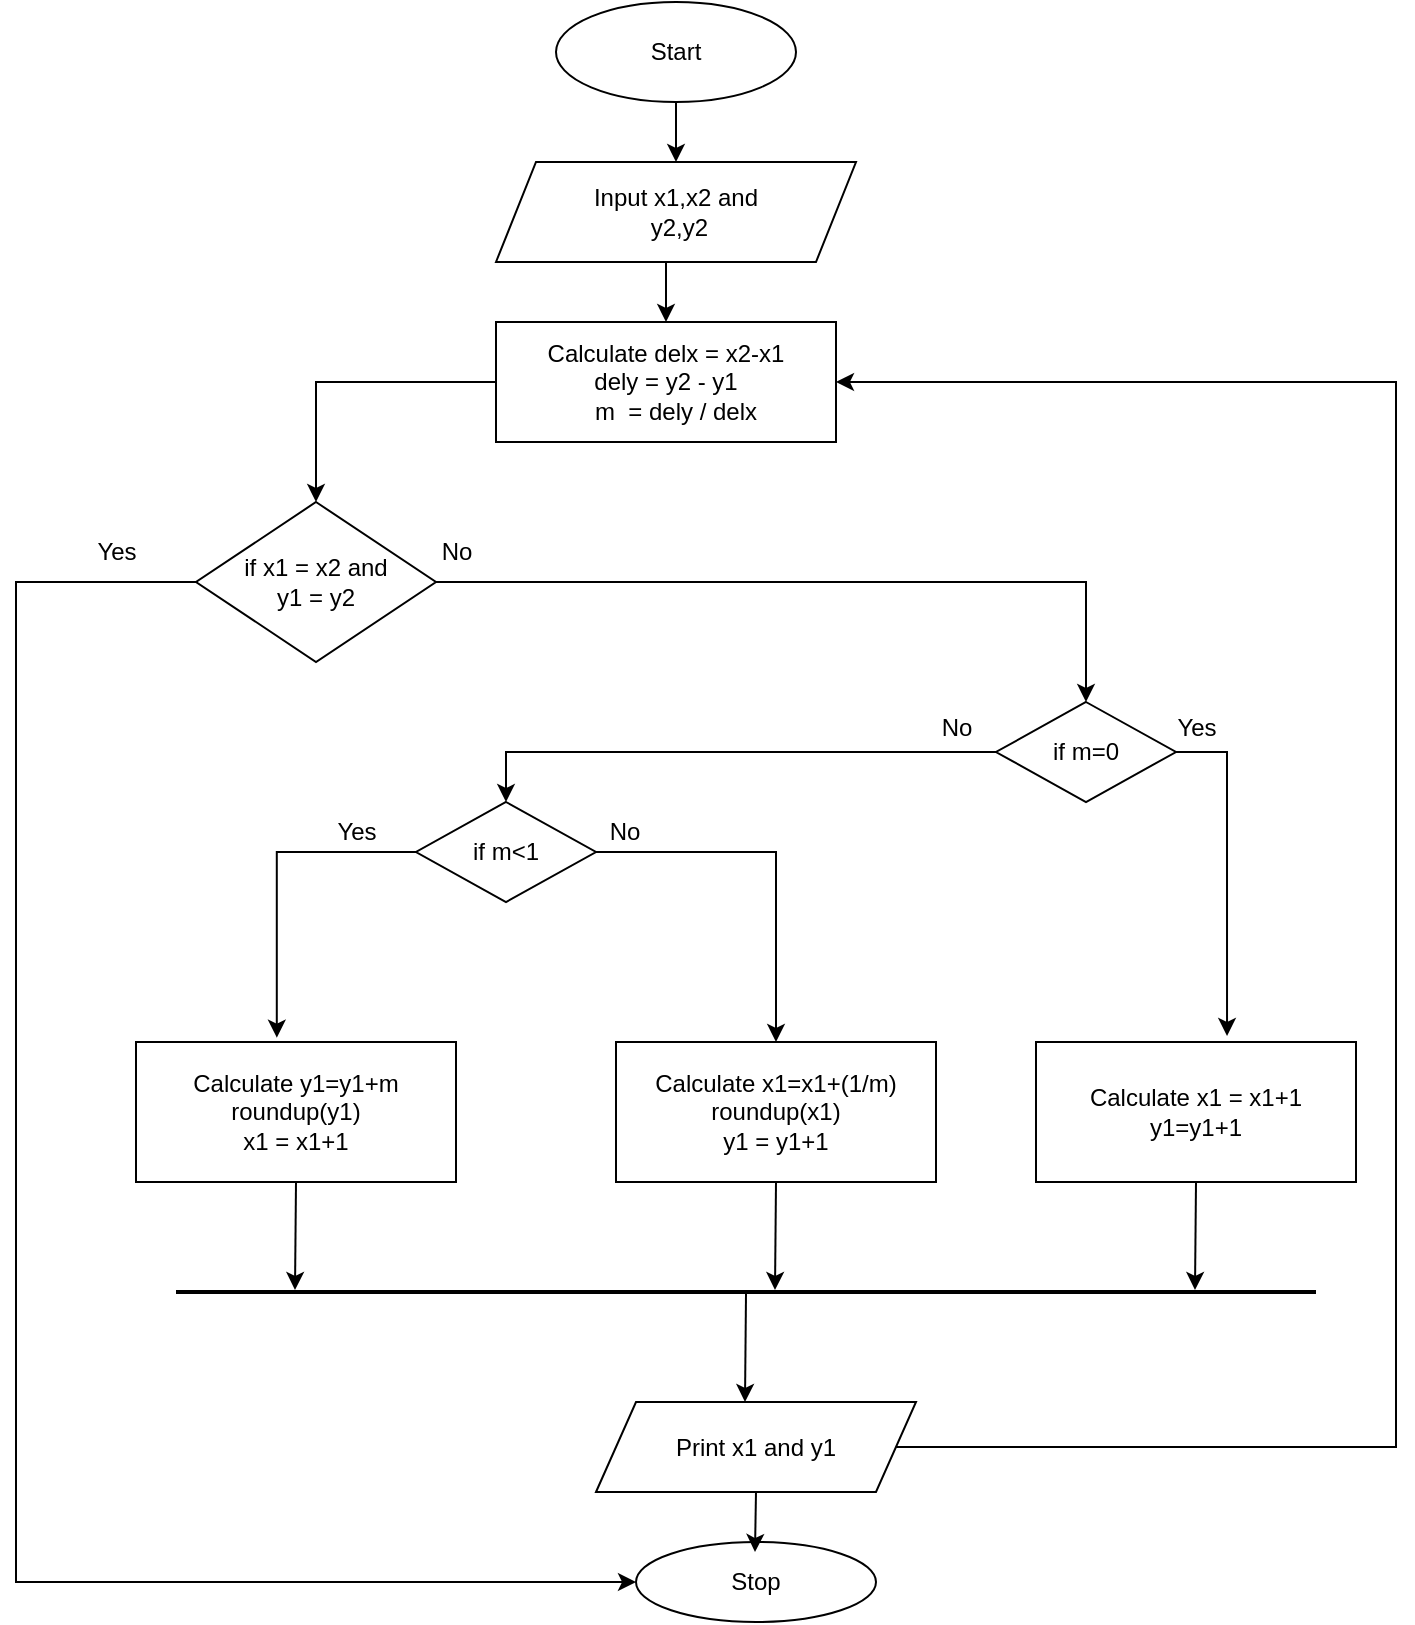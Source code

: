 <mxfile version="21.6.6" type="github">
  <diagram name="Page-1" id="L4ovfIRDPq5DebzTR7uJ">
    <mxGraphModel dx="1050" dy="574" grid="0" gridSize="10" guides="1" tooltips="1" connect="1" arrows="1" fold="1" page="1" pageScale="1" pageWidth="827" pageHeight="1169" math="0" shadow="0">
      <root>
        <mxCell id="0" />
        <mxCell id="1" parent="0" />
        <mxCell id="X6nYdE7OqTvhrhTpusn--13" style="edgeStyle=orthogonalEdgeStyle;rounded=0;orthogonalLoop=1;jettySize=auto;html=1;entryX=0.5;entryY=0;entryDx=0;entryDy=0;" parent="1" source="X6nYdE7OqTvhrhTpusn--1" target="X6nYdE7OqTvhrhTpusn--2" edge="1">
          <mxGeometry relative="1" as="geometry" />
        </mxCell>
        <mxCell id="X6nYdE7OqTvhrhTpusn--1" value="Start" style="ellipse;whiteSpace=wrap;html=1;" parent="1" vertex="1">
          <mxGeometry x="360" y="80" width="120" height="50" as="geometry" />
        </mxCell>
        <mxCell id="X6nYdE7OqTvhrhTpusn--14" style="edgeStyle=orthogonalEdgeStyle;rounded=0;orthogonalLoop=1;jettySize=auto;html=1;exitX=0.5;exitY=1;exitDx=0;exitDy=0;entryX=0.5;entryY=0;entryDx=0;entryDy=0;" parent="1" source="X6nYdE7OqTvhrhTpusn--2" target="X6nYdE7OqTvhrhTpusn--3" edge="1">
          <mxGeometry relative="1" as="geometry" />
        </mxCell>
        <mxCell id="X6nYdE7OqTvhrhTpusn--2" value="Input x1,x2&amp;nbsp;and&lt;br&gt;&amp;nbsp;y2,y2" style="shape=parallelogram;perimeter=parallelogramPerimeter;whiteSpace=wrap;html=1;fixedSize=1;" parent="1" vertex="1">
          <mxGeometry x="330" y="160" width="180" height="50" as="geometry" />
        </mxCell>
        <mxCell id="X6nYdE7OqTvhrhTpusn--15" style="edgeStyle=orthogonalEdgeStyle;rounded=0;orthogonalLoop=1;jettySize=auto;html=1;entryX=0.5;entryY=0;entryDx=0;entryDy=0;" parent="1" source="X6nYdE7OqTvhrhTpusn--3" target="X6nYdE7OqTvhrhTpusn--4" edge="1">
          <mxGeometry relative="1" as="geometry" />
        </mxCell>
        <mxCell id="X6nYdE7OqTvhrhTpusn--3" value="Calculate delx = x2-x1&lt;br&gt;dely = y2 - y1&lt;br&gt;&amp;nbsp; &amp;nbsp;m&amp;nbsp; = dely / delx" style="rounded=0;whiteSpace=wrap;html=1;" parent="1" vertex="1">
          <mxGeometry x="330" y="240" width="170" height="60" as="geometry" />
        </mxCell>
        <mxCell id="X6nYdE7OqTvhrhTpusn--16" style="edgeStyle=orthogonalEdgeStyle;rounded=0;orthogonalLoop=1;jettySize=auto;html=1;entryX=0.5;entryY=0;entryDx=0;entryDy=0;" parent="1" source="X6nYdE7OqTvhrhTpusn--4" target="X6nYdE7OqTvhrhTpusn--5" edge="1">
          <mxGeometry relative="1" as="geometry" />
        </mxCell>
        <mxCell id="X6nYdE7OqTvhrhTpusn--31" style="edgeStyle=orthogonalEdgeStyle;rounded=0;orthogonalLoop=1;jettySize=auto;html=1;entryX=0;entryY=0.5;entryDx=0;entryDy=0;" parent="1" source="X6nYdE7OqTvhrhTpusn--4" target="X6nYdE7OqTvhrhTpusn--12" edge="1">
          <mxGeometry relative="1" as="geometry">
            <Array as="points">
              <mxPoint x="90" y="370" />
              <mxPoint x="90" y="870" />
            </Array>
          </mxGeometry>
        </mxCell>
        <mxCell id="X6nYdE7OqTvhrhTpusn--4" value="if x1 = x2 and&lt;br&gt;y1 = y2" style="rhombus;whiteSpace=wrap;html=1;" parent="1" vertex="1">
          <mxGeometry x="180" y="330" width="120" height="80" as="geometry" />
        </mxCell>
        <mxCell id="X6nYdE7OqTvhrhTpusn--17" style="edgeStyle=orthogonalEdgeStyle;rounded=0;orthogonalLoop=1;jettySize=auto;html=1;entryX=0.5;entryY=0;entryDx=0;entryDy=0;" parent="1" source="X6nYdE7OqTvhrhTpusn--5" target="X6nYdE7OqTvhrhTpusn--6" edge="1">
          <mxGeometry relative="1" as="geometry" />
        </mxCell>
        <mxCell id="X6nYdE7OqTvhrhTpusn--20" style="edgeStyle=orthogonalEdgeStyle;rounded=0;orthogonalLoop=1;jettySize=auto;html=1;entryX=0.597;entryY=-0.043;entryDx=0;entryDy=0;entryPerimeter=0;" parent="1" source="X6nYdE7OqTvhrhTpusn--5" target="X6nYdE7OqTvhrhTpusn--9" edge="1">
          <mxGeometry relative="1" as="geometry">
            <Array as="points">
              <mxPoint x="696" y="455" />
            </Array>
          </mxGeometry>
        </mxCell>
        <mxCell id="X6nYdE7OqTvhrhTpusn--5" value="if m=0" style="rhombus;whiteSpace=wrap;html=1;" parent="1" vertex="1">
          <mxGeometry x="580" y="430" width="90" height="50" as="geometry" />
        </mxCell>
        <mxCell id="X6nYdE7OqTvhrhTpusn--18" style="edgeStyle=orthogonalEdgeStyle;rounded=0;orthogonalLoop=1;jettySize=auto;html=1;entryX=0.5;entryY=0;entryDx=0;entryDy=0;" parent="1" source="X6nYdE7OqTvhrhTpusn--6" target="X6nYdE7OqTvhrhTpusn--8" edge="1">
          <mxGeometry relative="1" as="geometry" />
        </mxCell>
        <mxCell id="X6nYdE7OqTvhrhTpusn--19" style="edgeStyle=orthogonalEdgeStyle;rounded=0;orthogonalLoop=1;jettySize=auto;html=1;entryX=0.44;entryY=-0.031;entryDx=0;entryDy=0;entryPerimeter=0;" parent="1" source="X6nYdE7OqTvhrhTpusn--6" target="X6nYdE7OqTvhrhTpusn--7" edge="1">
          <mxGeometry relative="1" as="geometry">
            <mxPoint x="220" y="590" as="targetPoint" />
            <Array as="points">
              <mxPoint x="220" y="505" />
            </Array>
          </mxGeometry>
        </mxCell>
        <mxCell id="X6nYdE7OqTvhrhTpusn--6" value="if m&amp;lt;1" style="rhombus;whiteSpace=wrap;html=1;" parent="1" vertex="1">
          <mxGeometry x="290" y="480" width="90" height="50" as="geometry" />
        </mxCell>
        <mxCell id="X6nYdE7OqTvhrhTpusn--7" value="Calculate y1=y1+m&lt;br&gt;roundup(y1)&lt;br&gt;x1 = x1+1" style="rounded=0;whiteSpace=wrap;html=1;" parent="1" vertex="1">
          <mxGeometry x="150" y="600" width="160" height="70" as="geometry" />
        </mxCell>
        <mxCell id="X6nYdE7OqTvhrhTpusn--8" value="Calculate x1=x1+(1/m)&lt;br style=&quot;border-color: var(--border-color);&quot;&gt;roundup(x1)&lt;br style=&quot;border-color: var(--border-color);&quot;&gt;y1 = y1+1" style="rounded=0;whiteSpace=wrap;html=1;" parent="1" vertex="1">
          <mxGeometry x="390" y="600" width="160" height="70" as="geometry" />
        </mxCell>
        <mxCell id="X6nYdE7OqTvhrhTpusn--9" value="Calculate x1 = x1+1&lt;br&gt;y1=y1+1" style="rounded=0;whiteSpace=wrap;html=1;" parent="1" vertex="1">
          <mxGeometry x="600" y="600" width="160" height="70" as="geometry" />
        </mxCell>
        <mxCell id="X6nYdE7OqTvhrhTpusn--10" value="" style="line;strokeWidth=2;html=1;" parent="1" vertex="1">
          <mxGeometry x="170" y="720" width="570" height="10" as="geometry" />
        </mxCell>
        <mxCell id="X6nYdE7OqTvhrhTpusn--32" style="edgeStyle=orthogonalEdgeStyle;rounded=0;orthogonalLoop=1;jettySize=auto;html=1;entryX=1;entryY=0.5;entryDx=0;entryDy=0;" parent="1" source="X6nYdE7OqTvhrhTpusn--11" target="X6nYdE7OqTvhrhTpusn--3" edge="1">
          <mxGeometry relative="1" as="geometry">
            <Array as="points">
              <mxPoint x="780" y="803" />
              <mxPoint x="780" y="270" />
            </Array>
          </mxGeometry>
        </mxCell>
        <mxCell id="X6nYdE7OqTvhrhTpusn--11" value="Print x1 and y1" style="shape=parallelogram;perimeter=parallelogramPerimeter;whiteSpace=wrap;html=1;fixedSize=1;" parent="1" vertex="1">
          <mxGeometry x="380" y="780" width="160" height="45" as="geometry" />
        </mxCell>
        <mxCell id="X6nYdE7OqTvhrhTpusn--12" value="Stop" style="ellipse;whiteSpace=wrap;html=1;" parent="1" vertex="1">
          <mxGeometry x="400" y="850" width="120" height="40" as="geometry" />
        </mxCell>
        <mxCell id="X6nYdE7OqTvhrhTpusn--23" value="" style="endArrow=classic;html=1;rounded=0;entryX=0.119;entryY=0.74;entryDx=0;entryDy=0;entryPerimeter=0;" parent="1" edge="1">
          <mxGeometry width="50" height="50" relative="1" as="geometry">
            <mxPoint x="470" y="670" as="sourcePoint" />
            <mxPoint x="469.5" y="724" as="targetPoint" />
          </mxGeometry>
        </mxCell>
        <mxCell id="X6nYdE7OqTvhrhTpusn--25" value="" style="endArrow=classic;html=1;rounded=0;entryX=0.119;entryY=0.74;entryDx=0;entryDy=0;entryPerimeter=0;" parent="1" edge="1">
          <mxGeometry width="50" height="50" relative="1" as="geometry">
            <mxPoint x="230" y="670" as="sourcePoint" />
            <mxPoint x="229.5" y="724" as="targetPoint" />
          </mxGeometry>
        </mxCell>
        <mxCell id="X6nYdE7OqTvhrhTpusn--27" value="" style="endArrow=classic;html=1;rounded=0;entryX=0.119;entryY=0.74;entryDx=0;entryDy=0;entryPerimeter=0;" parent="1" edge="1">
          <mxGeometry width="50" height="50" relative="1" as="geometry">
            <mxPoint x="680" y="670" as="sourcePoint" />
            <mxPoint x="679.5" y="724" as="targetPoint" />
          </mxGeometry>
        </mxCell>
        <mxCell id="X6nYdE7OqTvhrhTpusn--28" value="" style="endArrow=classic;html=1;rounded=0;entryX=0.119;entryY=0.74;entryDx=0;entryDy=0;entryPerimeter=0;" parent="1" edge="1">
          <mxGeometry width="50" height="50" relative="1" as="geometry">
            <mxPoint x="455" y="726" as="sourcePoint" />
            <mxPoint x="454.5" y="780" as="targetPoint" />
          </mxGeometry>
        </mxCell>
        <mxCell id="X6nYdE7OqTvhrhTpusn--29" value="" style="endArrow=classic;html=1;rounded=0;entryX=0.119;entryY=0.74;entryDx=0;entryDy=0;entryPerimeter=0;" parent="1" edge="1">
          <mxGeometry width="50" height="50" relative="1" as="geometry">
            <mxPoint x="460" y="825" as="sourcePoint" />
            <mxPoint x="459.5" y="855" as="targetPoint" />
          </mxGeometry>
        </mxCell>
        <mxCell id="X6nYdE7OqTvhrhTpusn--33" value="Yes" style="text;html=1;align=center;verticalAlign=middle;resizable=0;points=[];autosize=1;strokeColor=none;fillColor=none;" parent="1" vertex="1">
          <mxGeometry x="120" y="340" width="40" height="30" as="geometry" />
        </mxCell>
        <mxCell id="X6nYdE7OqTvhrhTpusn--34" value="No" style="text;html=1;align=center;verticalAlign=middle;resizable=0;points=[];autosize=1;strokeColor=none;fillColor=none;" parent="1" vertex="1">
          <mxGeometry x="290" y="340" width="40" height="30" as="geometry" />
        </mxCell>
        <mxCell id="X6nYdE7OqTvhrhTpusn--35" value="Yes" style="text;html=1;align=center;verticalAlign=middle;resizable=0;points=[];autosize=1;strokeColor=none;fillColor=none;" parent="1" vertex="1">
          <mxGeometry x="240" y="480" width="40" height="30" as="geometry" />
        </mxCell>
        <mxCell id="X6nYdE7OqTvhrhTpusn--36" value="No" style="text;html=1;align=center;verticalAlign=middle;resizable=0;points=[];autosize=1;strokeColor=none;fillColor=none;" parent="1" vertex="1">
          <mxGeometry x="374" y="480" width="40" height="30" as="geometry" />
        </mxCell>
        <mxCell id="X6nYdE7OqTvhrhTpusn--37" value="No" style="text;html=1;align=center;verticalAlign=middle;resizable=0;points=[];autosize=1;strokeColor=none;fillColor=none;" parent="1" vertex="1">
          <mxGeometry x="540" y="428" width="40" height="30" as="geometry" />
        </mxCell>
        <mxCell id="X6nYdE7OqTvhrhTpusn--38" value="Yes" style="text;html=1;align=center;verticalAlign=middle;resizable=0;points=[];autosize=1;strokeColor=none;fillColor=none;" parent="1" vertex="1">
          <mxGeometry x="660" y="428" width="40" height="30" as="geometry" />
        </mxCell>
      </root>
    </mxGraphModel>
  </diagram>
</mxfile>
